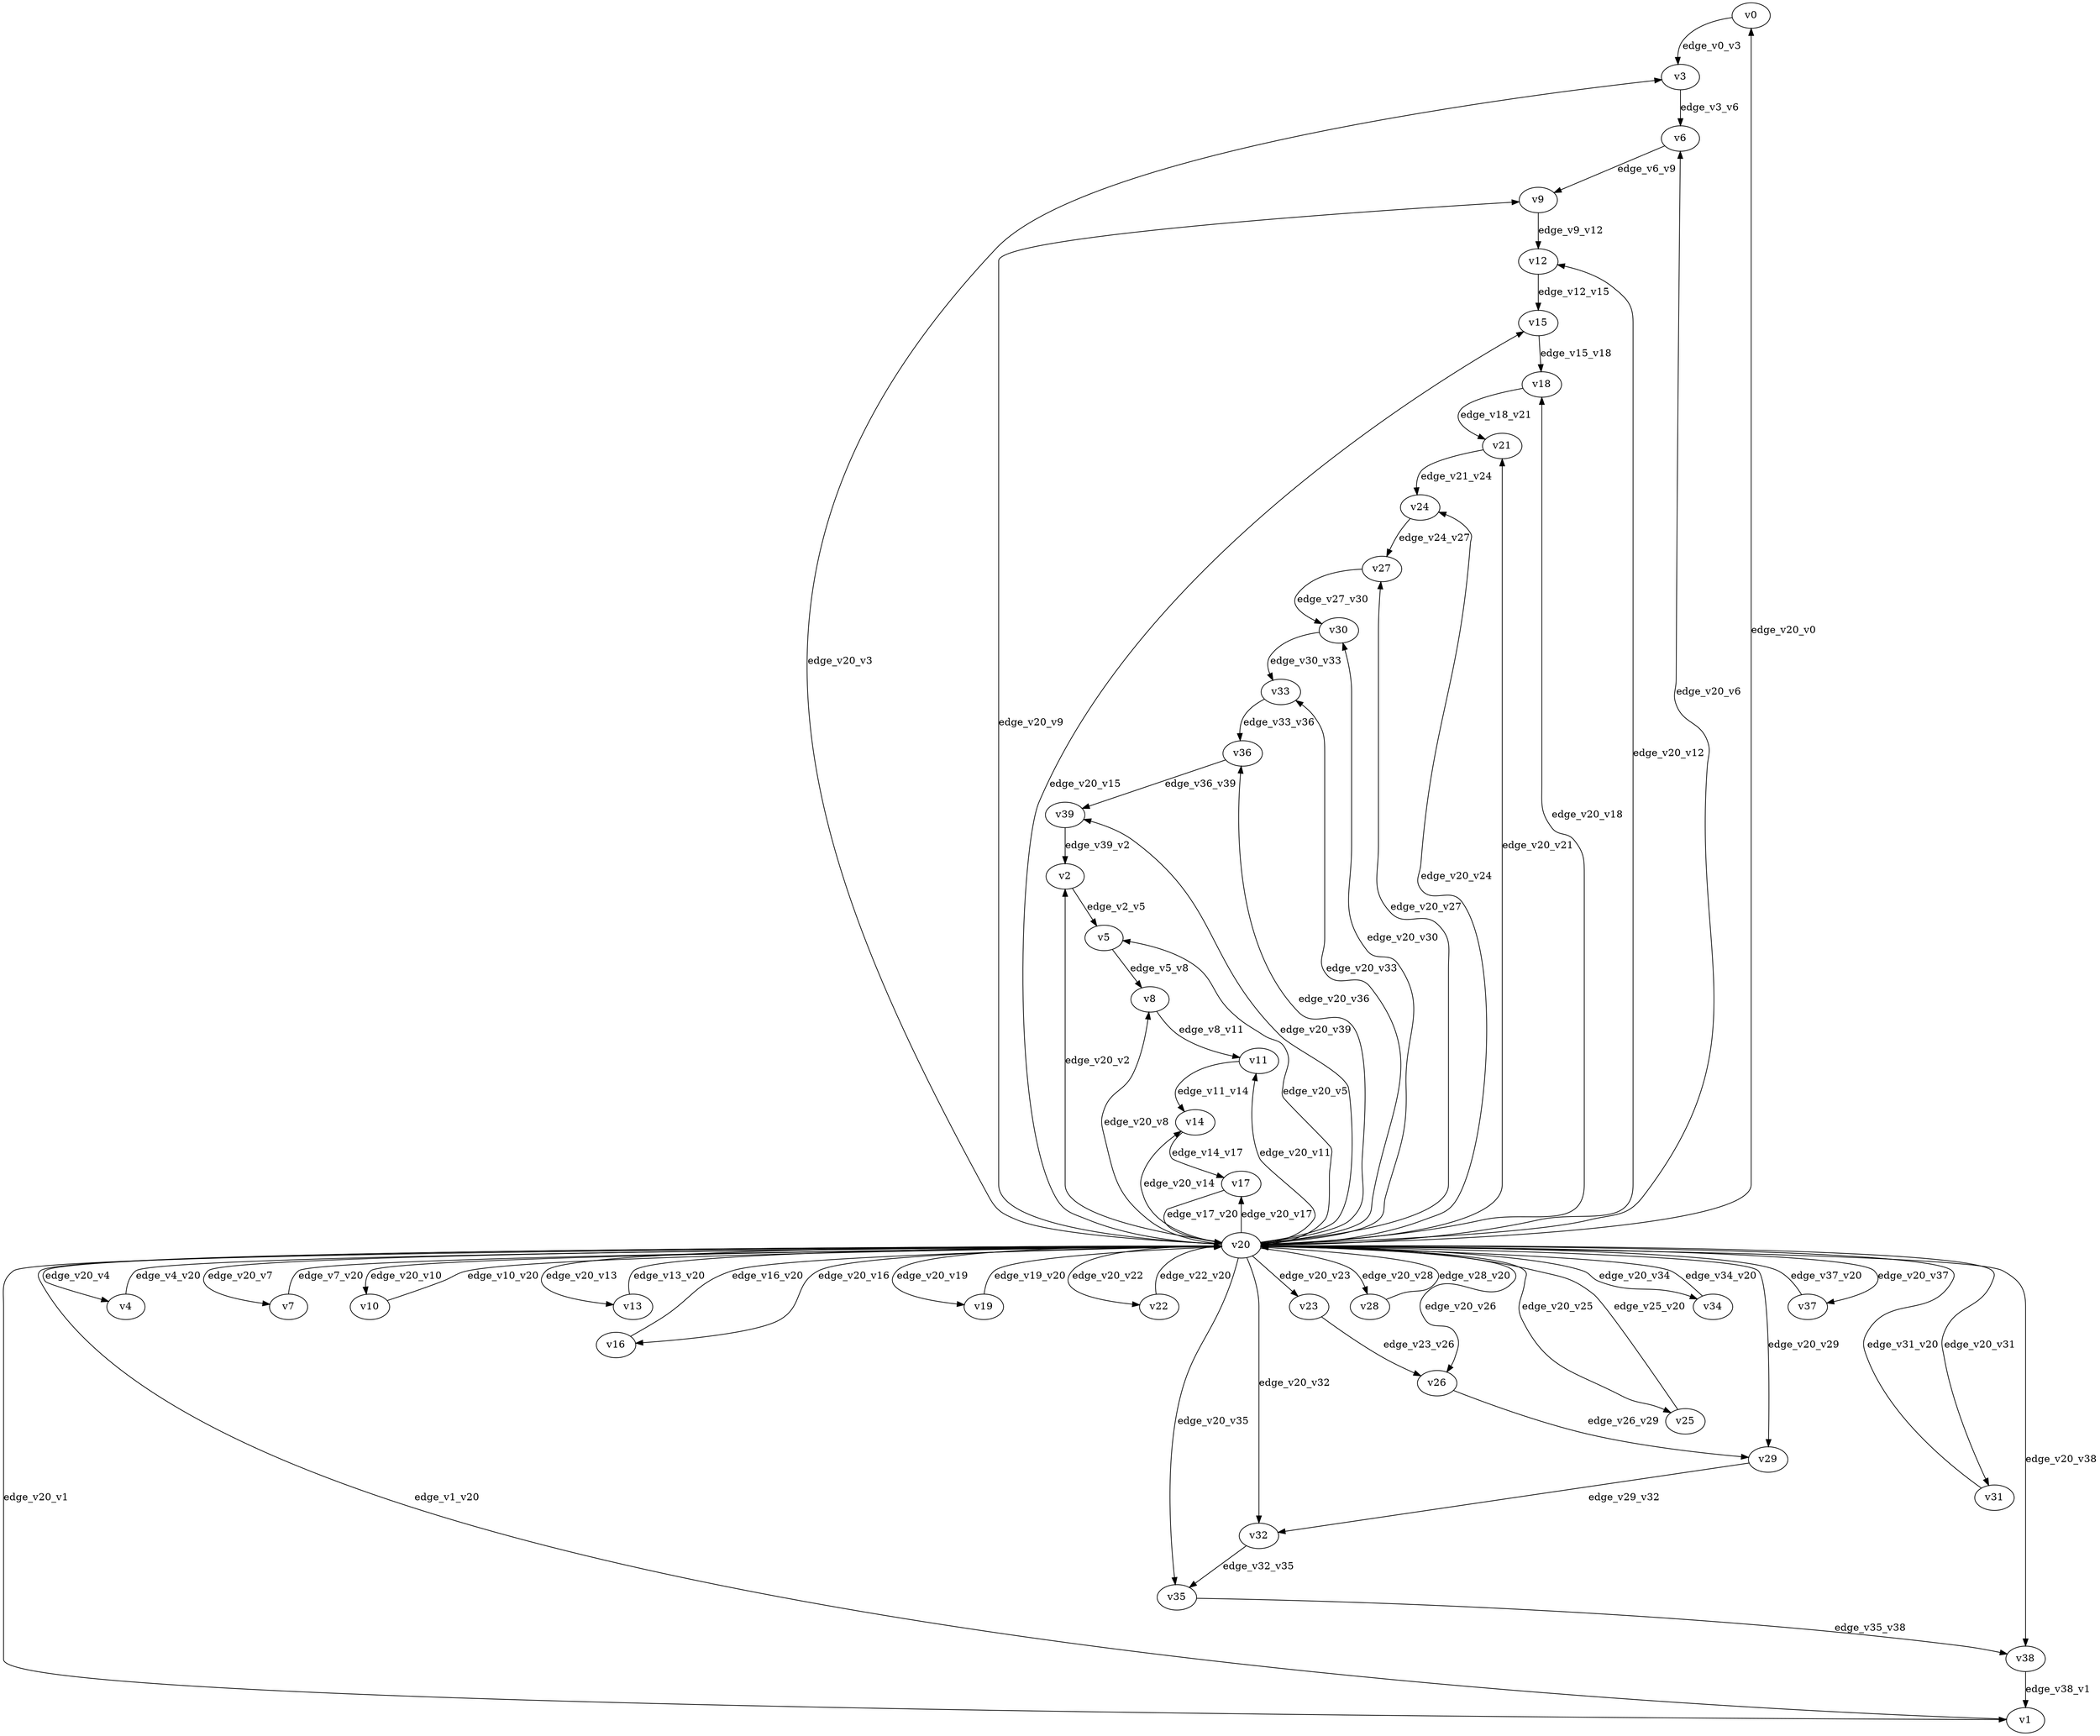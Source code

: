 digraph test058 {
    // Discounted game test case
    // Vertex properties: name [player=X]
    // Edge properties: [weight=Y, discount=Z]

    v0 [name="v0", player=0];
    v1 [name="v1", player=1];
    v2 [name="v2", player=0];
    v3 [name="v3", player=1];
    v4 [name="v4", player=0];
    v5 [name="v5", player=1];
    v6 [name="v6", player=0];
    v7 [name="v7", player=1];
    v8 [name="v8", player=0];
    v9 [name="v9", player=1];
    v10 [name="v10", player=0];
    v11 [name="v11", player=1];
    v12 [name="v12", player=0];
    v13 [name="v13", player=1];
    v14 [name="v14", player=0];
    v15 [name="v15", player=1];
    v16 [name="v16", player=0];
    v17 [name="v17", player=1];
    v18 [name="v18", player=0];
    v19 [name="v19", player=1];
    v20 [name="v20", player=0];
    v21 [name="v21", player=1];
    v22 [name="v22", player=0];
    v23 [name="v23", player=1];
    v24 [name="v24", player=0];
    v25 [name="v25", player=1];
    v26 [name="v26", player=0];
    v27 [name="v27", player=1];
    v28 [name="v28", player=0];
    v29 [name="v29", player=1];
    v30 [name="v30", player=0];
    v31 [name="v31", player=1];
    v32 [name="v32", player=0];
    v33 [name="v33", player=1];
    v34 [name="v34", player=0];
    v35 [name="v35", player=1];
    v36 [name="v36", player=0];
    v37 [name="v37", player=1];
    v38 [name="v38", player=0];
    v39 [name="v39", player=1];

    v20 -> v0 [label="edge_v20_v0", weight=3.34, discount=0.029];
    v20 -> v1 [label="edge_v20_v1", weight=1.17, discount=0.029];
    v1 -> v20 [label="edge_v1_v20", weight=0.03, discount=0.029];
    v20 -> v2 [label="edge_v20_v2", weight=8.74, discount=0.029];
    v20 -> v3 [label="edge_v20_v3", weight=-3.22, discount=0.029];
    v20 -> v4 [label="edge_v20_v4", weight=2.65, discount=0.029];
    v4 -> v20 [label="edge_v4_v20", weight=3.25, discount=0.029];
    v20 -> v5 [label="edge_v20_v5", weight=-4.61, discount=0.029];
    v20 -> v6 [label="edge_v20_v6", weight=-4.59, discount=0.029];
    v20 -> v7 [label="edge_v20_v7", weight=6.25, discount=0.029];
    v7 -> v20 [label="edge_v7_v20", weight=8.29, discount=0.029];
    v20 -> v8 [label="edge_v20_v8", weight=2.09, discount=0.029];
    v20 -> v9 [label="edge_v20_v9", weight=2.37, discount=0.029];
    v20 -> v10 [label="edge_v20_v10", weight=2.67, discount=0.029];
    v10 -> v20 [label="edge_v10_v20", weight=1.63, discount=0.029];
    v20 -> v11 [label="edge_v20_v11", weight=2.66, discount=0.029];
    v20 -> v12 [label="edge_v20_v12", weight=2.02, discount=0.029];
    v20 -> v13 [label="edge_v20_v13", weight=9.17, discount=0.029];
    v13 -> v20 [label="edge_v13_v20", weight=10.76, discount=0.029];
    v20 -> v14 [label="edge_v20_v14", weight=9.87, discount=0.029];
    v20 -> v15 [label="edge_v20_v15", weight=-1.04, discount=0.029];
    v20 -> v16 [label="edge_v20_v16", weight=-1.43, discount=0.029];
    v16 -> v20 [label="edge_v16_v20", weight=0.26, discount=0.029];
    v20 -> v17 [label="edge_v20_v17", weight=6.44, discount=0.029];
    v20 -> v18 [label="edge_v20_v18", weight=1.49, discount=0.029];
    v20 -> v19 [label="edge_v20_v19", weight=0.86, discount=0.029];
    v19 -> v20 [label="edge_v19_v20", weight=3.75, discount=0.029];
    v20 -> v21 [label="edge_v20_v21", weight=7.45, discount=0.029];
    v20 -> v22 [label="edge_v20_v22", weight=1.52, discount=0.029];
    v22 -> v20 [label="edge_v22_v20", weight=4.17, discount=0.029];
    v20 -> v23 [label="edge_v20_v23", weight=-4.53, discount=0.029];
    v20 -> v24 [label="edge_v20_v24", weight=-5.47, discount=0.029];
    v20 -> v25 [label="edge_v20_v25", weight=-2.37, discount=0.029];
    v25 -> v20 [label="edge_v25_v20", weight=0.46, discount=0.029];
    v20 -> v26 [label="edge_v20_v26", weight=-3.82, discount=0.029];
    v20 -> v27 [label="edge_v20_v27", weight=1.42, discount=0.029];
    v20 -> v28 [label="edge_v20_v28", weight=7.93, discount=0.029];
    v28 -> v20 [label="edge_v28_v20", weight=9.70, discount=0.029];
    v20 -> v29 [label="edge_v20_v29", weight=7.36, discount=0.029];
    v20 -> v30 [label="edge_v20_v30", weight=1.59, discount=0.029];
    v20 -> v31 [label="edge_v20_v31", weight=-2.16, discount=0.029];
    v31 -> v20 [label="edge_v31_v20", weight=-1.28, discount=0.029];
    v20 -> v32 [label="edge_v20_v32", weight=6.28, discount=0.029];
    v20 -> v33 [label="edge_v20_v33", weight=3.46, discount=0.029];
    v20 -> v34 [label="edge_v20_v34", weight=6.80, discount=0.029];
    v34 -> v20 [label="edge_v34_v20", weight=3.89, discount=0.029];
    v20 -> v35 [label="edge_v20_v35", weight=5.29, discount=0.029];
    v20 -> v36 [label="edge_v20_v36", weight=-0.87, discount=0.029];
    v20 -> v37 [label="edge_v20_v37", weight=0.54, discount=0.029];
    v37 -> v20 [label="edge_v37_v20", weight=2.00, discount=0.029];
    v20 -> v38 [label="edge_v20_v38", weight=8.94, discount=0.029];
    v20 -> v39 [label="edge_v20_v39", weight=-4.18, discount=0.029];
    v0 -> v3 [label="edge_v0_v3", weight=-0.18, discount=0.029];
    v2 -> v5 [label="edge_v2_v5", weight=3.38, discount=0.029];
    v3 -> v6 [label="edge_v3_v6", weight=3.83, discount=0.029];
    v5 -> v8 [label="edge_v5_v8", weight=1.86, discount=0.029];
    v6 -> v9 [label="edge_v6_v9", weight=-1.74, discount=0.029];
    v8 -> v11 [label="edge_v8_v11", weight=0.59, discount=0.029];
    v9 -> v12 [label="edge_v9_v12", weight=4.25, discount=0.029];
    v11 -> v14 [label="edge_v11_v14", weight=-0.66, discount=0.029];
    v12 -> v15 [label="edge_v12_v15", weight=1.22, discount=0.029];
    v14 -> v17 [label="edge_v14_v17", weight=2.67, discount=0.029];
    v15 -> v18 [label="edge_v15_v18", weight=-0.46, discount=0.029];
    v17 -> v20 [label="edge_v17_v20", weight=-0.14, discount=0.029];
    v18 -> v21 [label="edge_v18_v21", weight=-2.22, discount=0.029];
    v21 -> v24 [label="edge_v21_v24", weight=2.19, discount=0.029];
    v23 -> v26 [label="edge_v23_v26", weight=-1.34, discount=0.029];
    v24 -> v27 [label="edge_v24_v27", weight=1.66, discount=0.029];
    v26 -> v29 [label="edge_v26_v29", weight=-2.37, discount=0.029];
    v27 -> v30 [label="edge_v27_v30", weight=-2.59, discount=0.029];
    v29 -> v32 [label="edge_v29_v32", weight=-1.38, discount=0.029];
    v30 -> v33 [label="edge_v30_v33", weight=-0.88, discount=0.029];
    v32 -> v35 [label="edge_v32_v35", weight=-0.97, discount=0.029];
    v33 -> v36 [label="edge_v33_v36", weight=3.06, discount=0.029];
    v35 -> v38 [label="edge_v35_v38", weight=-2.46, discount=0.029];
    v36 -> v39 [label="edge_v36_v39", weight=-0.60, discount=0.029];
    v38 -> v1 [label="edge_v38_v1", weight=6.41, discount=0.029];
    v39 -> v2 [label="edge_v39_v2", weight=5.30, discount=0.029];
}
